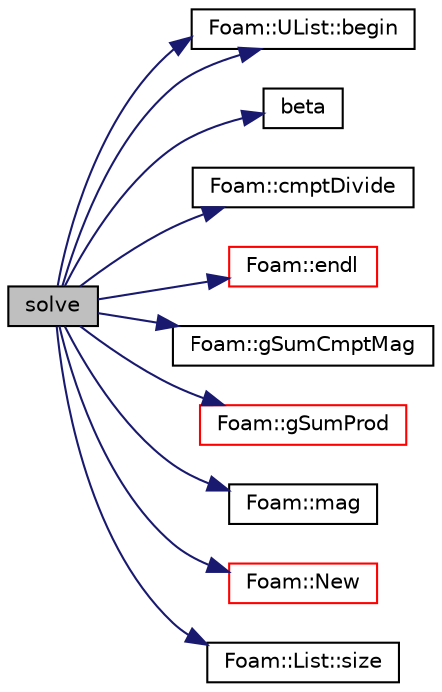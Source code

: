 digraph "solve"
{
  bgcolor="transparent";
  edge [fontname="Helvetica",fontsize="10",labelfontname="Helvetica",labelfontsize="10"];
  node [fontname="Helvetica",fontsize="10",shape=record];
  rankdir="LR";
  Node1 [label="solve",height=0.2,width=0.4,color="black", fillcolor="grey75", style="filled", fontcolor="black"];
  Node1 -> Node2 [color="midnightblue",fontsize="10",style="solid",fontname="Helvetica"];
  Node2 [label="Foam::UList::begin",height=0.2,width=0.4,color="black",URL="$a02847.html#a8a0643ef7f391465066f7f07d45ce934",tooltip="Return an iterator to begin traversing the UList. "];
  Node1 -> Node2 [color="midnightblue",fontsize="10",style="solid",fontname="Helvetica"];
  Node1 -> Node3 [color="midnightblue",fontsize="10",style="solid",fontname="Helvetica"];
  Node3 [label="beta",height=0.2,width=0.4,color="black",URL="$a04658.html#a7f7bcc92fa37329ef6b25b3a843cb8ba"];
  Node1 -> Node4 [color="midnightblue",fontsize="10",style="solid",fontname="Helvetica"];
  Node4 [label="Foam::cmptDivide",height=0.2,width=0.4,color="black",URL="$a10909.html#ab11bc52b92972d4f1caa5db352e7e480"];
  Node1 -> Node5 [color="midnightblue",fontsize="10",style="solid",fontname="Helvetica"];
  Node5 [label="Foam::endl",height=0.2,width=0.4,color="red",URL="$a10909.html#a2db8fe02a0d3909e9351bb4275b23ce4",tooltip="Add newline and flush stream. "];
  Node1 -> Node6 [color="midnightblue",fontsize="10",style="solid",fontname="Helvetica"];
  Node6 [label="Foam::gSumCmptMag",height=0.2,width=0.4,color="black",URL="$a10909.html#ae864d5cb3a8b030513c0f136475420ea"];
  Node1 -> Node7 [color="midnightblue",fontsize="10",style="solid",fontname="Helvetica"];
  Node7 [label="Foam::gSumProd",height=0.2,width=0.4,color="red",URL="$a10909.html#a415d3d5e182ef5f78f3e8f5459487069"];
  Node1 -> Node8 [color="midnightblue",fontsize="10",style="solid",fontname="Helvetica"];
  Node8 [label="Foam::mag",height=0.2,width=0.4,color="black",URL="$a10909.html#a929da2a3fdcf3dacbbe0487d3a330dae"];
  Node1 -> Node9 [color="midnightblue",fontsize="10",style="solid",fontname="Helvetica"];
  Node9 [label="Foam::New",height=0.2,width=0.4,color="red",URL="$a10909.html#a9d62cf14554c95e83f83f14909d9e0ec"];
  Node1 -> Node10 [color="midnightblue",fontsize="10",style="solid",fontname="Helvetica"];
  Node10 [label="Foam::List::size",height=0.2,width=0.4,color="black",URL="$a01397.html#a8a5f6fa29bd4b500caf186f60245b384",tooltip="Override size to be inconsistent with allocated storage. "];
}
